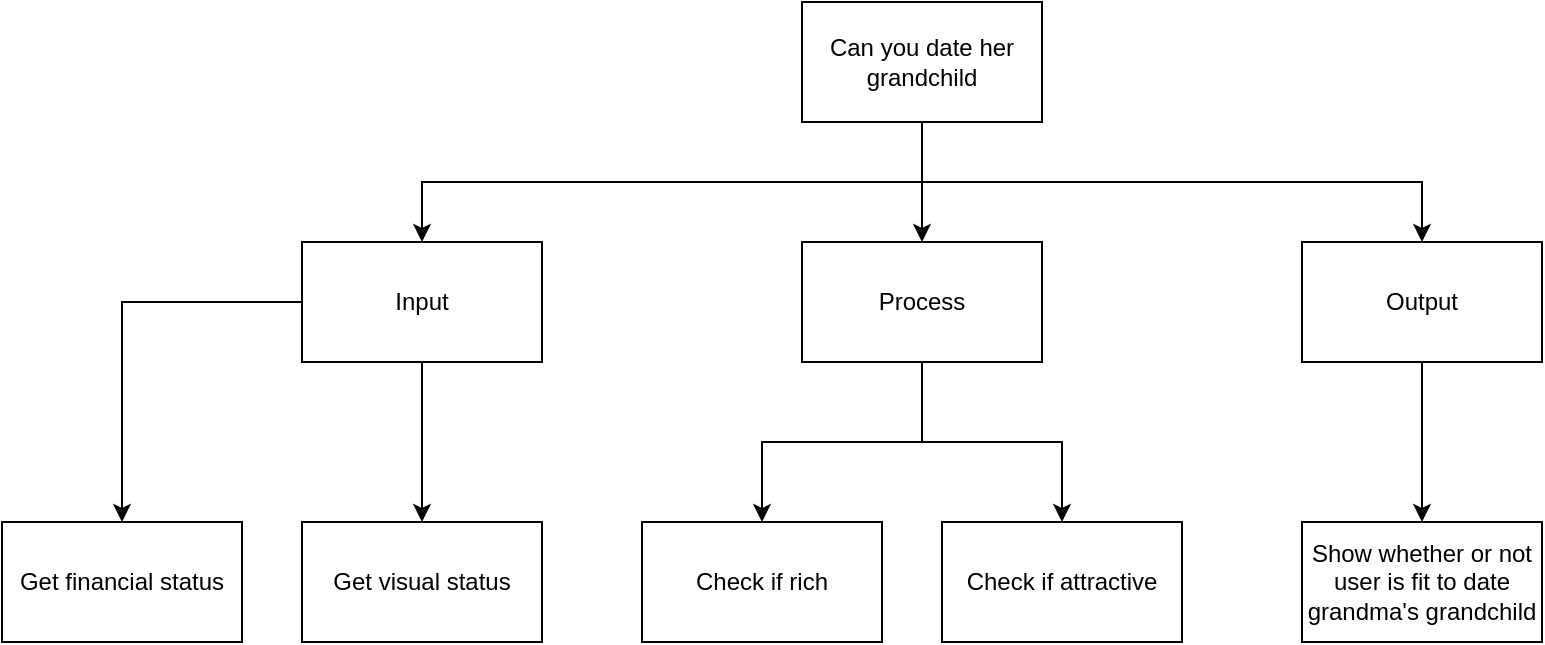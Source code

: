 <mxfile>
    <diagram id="EnO5uetXyjOkMzf91u9A" name="Page-1">
        <mxGraphModel dx="1006" dy="728" grid="1" gridSize="10" guides="1" tooltips="1" connect="1" arrows="1" fold="1" page="1" pageScale="1" pageWidth="827" pageHeight="1169" math="0" shadow="0">
            <root>
                <mxCell id="0"/>
                <mxCell id="1" parent="0"/>
                <mxCell id="2" value="" style="edgeStyle=orthogonalEdgeStyle;html=1;" edge="1" parent="1" source="3" target="12">
                    <mxGeometry relative="1" as="geometry"/>
                </mxCell>
                <mxCell id="3" value="Input" style="rounded=1;whiteSpace=wrap;html=1;" vertex="1" parent="1">
                    <mxGeometry x="520" y="260" width="120" height="60" as="geometry"/>
                </mxCell>
                <mxCell id="4" style="edgeStyle=none;html=1;" edge="1" parent="1" source="7" target="10">
                    <mxGeometry relative="1" as="geometry"/>
                </mxCell>
                <mxCell id="5" style="edgeStyle=orthogonalEdgeStyle;html=1;entryX=0.5;entryY=0;entryDx=0;entryDy=0;rounded=0;" edge="1" parent="1" source="7" target="3">
                    <mxGeometry relative="1" as="geometry">
                        <Array as="points">
                            <mxPoint x="830" y="230"/>
                            <mxPoint x="580" y="230"/>
                        </Array>
                    </mxGeometry>
                </mxCell>
                <mxCell id="6" style="edgeStyle=orthogonalEdgeStyle;html=1;rounded=0;" edge="1" parent="1" source="7" target="9">
                    <mxGeometry relative="1" as="geometry">
                        <Array as="points">
                            <mxPoint x="830" y="230"/>
                            <mxPoint x="1080" y="230"/>
                        </Array>
                    </mxGeometry>
                </mxCell>
                <mxCell id="7" value="Area and Perimeter" style="rounded=1;whiteSpace=wrap;html=1;" vertex="1" parent="1">
                    <mxGeometry x="770" y="140" width="120" height="60" as="geometry"/>
                </mxCell>
                <mxCell id="8" value="" style="edgeStyle=orthogonalEdgeStyle;html=1;" edge="1" parent="1" source="9" target="11">
                    <mxGeometry relative="1" as="geometry"/>
                </mxCell>
                <mxCell id="9" value="Output" style="rounded=1;whiteSpace=wrap;html=1;" vertex="1" parent="1">
                    <mxGeometry x="1020" y="260" width="120" height="60" as="geometry"/>
                </mxCell>
                <mxCell id="10" value="Process" style="rounded=1;whiteSpace=wrap;html=1;" vertex="1" parent="1">
                    <mxGeometry x="770" y="260" width="120" height="60" as="geometry"/>
                </mxCell>
                <mxCell id="11" value="" style="rounded=1;whiteSpace=wrap;html=1;" vertex="1" parent="1">
                    <mxGeometry x="1020" y="400" width="120" height="60" as="geometry"/>
                </mxCell>
                <mxCell id="12" value="" style="rounded=1;whiteSpace=wrap;html=1;" vertex="1" parent="1">
                    <mxGeometry x="520" y="400" width="120" height="60" as="geometry"/>
                </mxCell>
                <mxCell id="13" value="Get visual status" style="rounded=0;whiteSpace=wrap;html=1;" vertex="1" parent="1">
                    <mxGeometry x="520" y="400" width="120" height="60" as="geometry"/>
                </mxCell>
                <mxCell id="14" value="Show whether or not&lt;br&gt;user is fit to date&lt;br&gt;grandma's grandchild" style="rounded=0;whiteSpace=wrap;html=1;" vertex="1" parent="1">
                    <mxGeometry x="1020" y="400" width="120" height="60" as="geometry"/>
                </mxCell>
                <mxCell id="26" style="edgeStyle=none;html=1;entryX=0.5;entryY=0;entryDx=0;entryDy=0;rounded=0;" edge="1" parent="1" source="15" target="25">
                    <mxGeometry relative="1" as="geometry">
                        <Array as="points">
                            <mxPoint x="430" y="290"/>
                        </Array>
                    </mxGeometry>
                </mxCell>
                <mxCell id="15" value="Input" style="rounded=0;whiteSpace=wrap;html=1;" vertex="1" parent="1">
                    <mxGeometry x="520" y="260" width="120" height="60" as="geometry"/>
                </mxCell>
                <mxCell id="16" style="edgeStyle=orthogonalEdgeStyle;rounded=0;html=1;entryX=0.5;entryY=0;entryDx=0;entryDy=0;" edge="1" parent="1" source="19" target="22">
                    <mxGeometry relative="1" as="geometry"/>
                </mxCell>
                <mxCell id="17" style="edgeStyle=orthogonalEdgeStyle;html=1;entryX=0.5;entryY=0;entryDx=0;entryDy=0;rounded=0;" edge="1" parent="1" source="19" target="23">
                    <mxGeometry relative="1" as="geometry"/>
                </mxCell>
                <mxCell id="19" value="Process" style="rounded=0;whiteSpace=wrap;html=1;" vertex="1" parent="1">
                    <mxGeometry x="770" y="260" width="120" height="60" as="geometry"/>
                </mxCell>
                <mxCell id="20" value="Output" style="rounded=0;whiteSpace=wrap;html=1;" vertex="1" parent="1">
                    <mxGeometry x="1020" y="260" width="120" height="60" as="geometry"/>
                </mxCell>
                <mxCell id="21" value="Can you date her&lt;br&gt;grandchild" style="rounded=0;whiteSpace=wrap;html=1;" vertex="1" parent="1">
                    <mxGeometry x="770" y="140" width="120" height="60" as="geometry"/>
                </mxCell>
                <mxCell id="22" value="Check if rich" style="rounded=0;whiteSpace=wrap;html=1;" vertex="1" parent="1">
                    <mxGeometry x="690" y="400" width="120" height="60" as="geometry"/>
                </mxCell>
                <mxCell id="23" value="Check if attractive" style="rounded=0;whiteSpace=wrap;html=1;" vertex="1" parent="1">
                    <mxGeometry x="840" y="400" width="120" height="60" as="geometry"/>
                </mxCell>
                <mxCell id="25" value="Get financial status" style="rounded=0;whiteSpace=wrap;html=1;" vertex="1" parent="1">
                    <mxGeometry x="370" y="400" width="120" height="60" as="geometry"/>
                </mxCell>
            </root>
        </mxGraphModel>
    </diagram>
    <diagram id="VrfbndeTEBNkU2gRoGER" name="Page-2">
        <mxGraphModel dx="1006" dy="728" grid="1" gridSize="10" guides="1" tooltips="1" connect="1" arrows="1" fold="1" page="1" pageScale="1" pageWidth="827" pageHeight="1169" math="0" shadow="0">
            <root>
                <mxCell id="tKHTBx-7WeMGgCHA9d6U-0"/>
                <mxCell id="tKHTBx-7WeMGgCHA9d6U-1" parent="tKHTBx-7WeMGgCHA9d6U-0"/>
                <mxCell id="tKHTBx-7WeMGgCHA9d6U-2" style="edgeStyle=none;html=1;entryX=0.5;entryY=0;entryDx=0;entryDy=0;" edge="1" parent="tKHTBx-7WeMGgCHA9d6U-1" target="tKHTBx-7WeMGgCHA9d6U-4">
                    <mxGeometry relative="1" as="geometry">
                        <mxPoint x="250" y="200" as="sourcePoint"/>
                    </mxGeometry>
                </mxCell>
                <mxCell id="tKHTBx-7WeMGgCHA9d6U-3" style="edgeStyle=none;html=1;entryX=0.5;entryY=0;entryDx=0;entryDy=0;" edge="1" parent="tKHTBx-7WeMGgCHA9d6U-1" source="tKHTBx-7WeMGgCHA9d6U-4" target="tKHTBx-7WeMGgCHA9d6U-7">
                    <mxGeometry relative="1" as="geometry"/>
                </mxCell>
                <mxCell id="tKHTBx-7WeMGgCHA9d6U-4" value="Get &lt;br&gt;visual status" style="shape=parallelogram;perimeter=parallelogramPerimeter;whiteSpace=wrap;html=1;fixedSize=1;" vertex="1" parent="tKHTBx-7WeMGgCHA9d6U-1">
                    <mxGeometry x="190" y="250" width="120" height="60" as="geometry"/>
                </mxCell>
                <mxCell id="tKHTBx-7WeMGgCHA9d6U-5" style="edgeStyle=none;html=1;entryX=0.5;entryY=0;entryDx=0;entryDy=0;" edge="1" parent="tKHTBx-7WeMGgCHA9d6U-1" source="tKHTBx-7WeMGgCHA9d6U-7">
                    <mxGeometry relative="1" as="geometry">
                        <mxPoint x="250" y="570" as="targetPoint"/>
                    </mxGeometry>
                </mxCell>
                <mxCell id="tKHTBx-7WeMGgCHA9d6U-6" style="edgeStyle=none;html=1;entryX=0;entryY=0.5;entryDx=0;entryDy=0;" edge="1" parent="tKHTBx-7WeMGgCHA9d6U-1" source="tKHTBx-7WeMGgCHA9d6U-7" target="tKHTBx-7WeMGgCHA9d6U-9">
                    <mxGeometry relative="1" as="geometry"/>
                </mxCell>
                <mxCell id="tKHTBx-7WeMGgCHA9d6U-7" value="If rich" style="rhombus;whiteSpace=wrap;html=1;" vertex="1" parent="tKHTBx-7WeMGgCHA9d6U-1">
                    <mxGeometry x="185" y="360" width="130" height="130" as="geometry"/>
                </mxCell>
                <mxCell id="tKHTBx-7WeMGgCHA9d6U-8" style="edgeStyle=none;html=1;entryX=0.5;entryY=0;entryDx=0;entryDy=0;rounded=0;" edge="1" parent="tKHTBx-7WeMGgCHA9d6U-1" source="tKHTBx-7WeMGgCHA9d6U-9" target="tKHTBx-7WeMGgCHA9d6U-29">
                    <mxGeometry relative="1" as="geometry">
                        <mxPoint x="580" y="500" as="targetPoint"/>
                        <Array as="points">
                            <mxPoint x="580" y="425"/>
                        </Array>
                    </mxGeometry>
                </mxCell>
                <mxCell id="tKHTBx-7WeMGgCHA9d6U-9" value="Print &quot;You can date!&quot;" style="shape=parallelogram;perimeter=parallelogramPerimeter;whiteSpace=wrap;html=1;fixedSize=1;" vertex="1" parent="tKHTBx-7WeMGgCHA9d6U-1">
                    <mxGeometry x="380" y="395" width="140" height="60" as="geometry"/>
                </mxCell>
                <mxCell id="tKHTBx-7WeMGgCHA9d6U-10" value="Yes" style="text;html=1;align=center;verticalAlign=middle;resizable=0;points=[];autosize=1;strokeColor=none;fillColor=none;" vertex="1" parent="tKHTBx-7WeMGgCHA9d6U-1">
                    <mxGeometry x="335" y="400" width="30" height="20" as="geometry"/>
                </mxCell>
                <mxCell id="tKHTBx-7WeMGgCHA9d6U-11" value="No" style="text;html=1;align=center;verticalAlign=middle;resizable=0;points=[];autosize=1;strokeColor=none;fillColor=none;" vertex="1" parent="tKHTBx-7WeMGgCHA9d6U-1">
                    <mxGeometry x="250" y="510" width="30" height="20" as="geometry"/>
                </mxCell>
                <mxCell id="tKHTBx-7WeMGgCHA9d6U-13" style="edgeStyle=none;html=1;" edge="1" parent="tKHTBx-7WeMGgCHA9d6U-1" source="tKHTBx-7WeMGgCHA9d6U-15" target="tKHTBx-7WeMGgCHA9d6U-28">
                    <mxGeometry relative="1" as="geometry">
                        <mxPoint x="250" y="780" as="targetPoint"/>
                    </mxGeometry>
                </mxCell>
                <mxCell id="tKHTBx-7WeMGgCHA9d6U-14" style="edgeStyle=none;html=1;entryX=0;entryY=0.5;entryDx=0;entryDy=0;" edge="1" parent="tKHTBx-7WeMGgCHA9d6U-1" source="tKHTBx-7WeMGgCHA9d6U-15" target="tKHTBx-7WeMGgCHA9d6U-17">
                    <mxGeometry relative="1" as="geometry"/>
                </mxCell>
                <mxCell id="tKHTBx-7WeMGgCHA9d6U-15" value="If attractive" style="rhombus;whiteSpace=wrap;html=1;" vertex="1" parent="tKHTBx-7WeMGgCHA9d6U-1">
                    <mxGeometry x="185" y="570" width="130" height="130" as="geometry"/>
                </mxCell>
                <mxCell id="tKHTBx-7WeMGgCHA9d6U-16" style="edgeStyle=none;rounded=0;html=1;" edge="1" parent="tKHTBx-7WeMGgCHA9d6U-1" source="tKHTBx-7WeMGgCHA9d6U-17">
                    <mxGeometry relative="1" as="geometry">
                        <mxPoint x="580" y="635" as="targetPoint"/>
                    </mxGeometry>
                </mxCell>
                <mxCell id="tKHTBx-7WeMGgCHA9d6U-17" value="Print &quot;You can date!&quot;" style="shape=parallelogram;perimeter=parallelogramPerimeter;whiteSpace=wrap;html=1;fixedSize=1;" vertex="1" parent="tKHTBx-7WeMGgCHA9d6U-1">
                    <mxGeometry x="380" y="605" width="140" height="60" as="geometry"/>
                </mxCell>
                <mxCell id="tKHTBx-7WeMGgCHA9d6U-18" value="Yes" style="text;html=1;align=center;verticalAlign=middle;resizable=0;points=[];autosize=1;strokeColor=none;fillColor=none;" vertex="1" parent="tKHTBx-7WeMGgCHA9d6U-1">
                    <mxGeometry x="335" y="610" width="30" height="20" as="geometry"/>
                </mxCell>
                <mxCell id="tKHTBx-7WeMGgCHA9d6U-19" value="No" style="text;html=1;align=center;verticalAlign=middle;resizable=0;points=[];autosize=1;strokeColor=none;fillColor=none;" vertex="1" parent="tKHTBx-7WeMGgCHA9d6U-1">
                    <mxGeometry x="250" y="720" width="30" height="20" as="geometry"/>
                </mxCell>
                <mxCell id="tKHTBx-7WeMGgCHA9d6U-27" style="edgeStyle=none;html=1;entryX=0;entryY=0.5;entryDx=0;entryDy=0;" edge="1" parent="tKHTBx-7WeMGgCHA9d6U-1" source="tKHTBx-7WeMGgCHA9d6U-28" target="tKHTBx-7WeMGgCHA9d6U-29">
                    <mxGeometry relative="1" as="geometry">
                        <mxPoint x="560" y="890" as="targetPoint"/>
                    </mxGeometry>
                </mxCell>
                <mxCell id="tKHTBx-7WeMGgCHA9d6U-28" value="Print &quot;Ew, get out!&quot;" style="shape=parallelogram;perimeter=parallelogramPerimeter;whiteSpace=wrap;html=1;fixedSize=1;" vertex="1" parent="tKHTBx-7WeMGgCHA9d6U-1">
                    <mxGeometry x="180" y="800" width="140" height="60" as="geometry"/>
                </mxCell>
                <mxCell id="tKHTBx-7WeMGgCHA9d6U-29" value="Stop" style="ellipse;whiteSpace=wrap;html=1;" vertex="1" parent="tKHTBx-7WeMGgCHA9d6U-1">
                    <mxGeometry x="520" y="790" width="120" height="80" as="geometry"/>
                </mxCell>
                <mxCell id="tKHTBx-7WeMGgCHA9d6U-30" value="Start" style="ellipse;whiteSpace=wrap;html=1;" vertex="1" parent="tKHTBx-7WeMGgCHA9d6U-1">
                    <mxGeometry x="190" y="10" width="120" height="80" as="geometry"/>
                </mxCell>
                <mxCell id="tKHTBx-7WeMGgCHA9d6U-31" style="edgeStyle=none;html=1;entryX=0.5;entryY=0;entryDx=0;entryDy=0;" edge="1" parent="tKHTBx-7WeMGgCHA9d6U-1" target="tKHTBx-7WeMGgCHA9d6U-32">
                    <mxGeometry relative="1" as="geometry">
                        <mxPoint x="250" y="90" as="sourcePoint"/>
                    </mxGeometry>
                </mxCell>
                <mxCell id="tKHTBx-7WeMGgCHA9d6U-32" value="Get &lt;br&gt;financial status" style="shape=parallelogram;perimeter=parallelogramPerimeter;whiteSpace=wrap;html=1;fixedSize=1;" vertex="1" parent="tKHTBx-7WeMGgCHA9d6U-1">
                    <mxGeometry x="190" y="140" width="120" height="60" as="geometry"/>
                </mxCell>
            </root>
        </mxGraphModel>
    </diagram>
</mxfile>